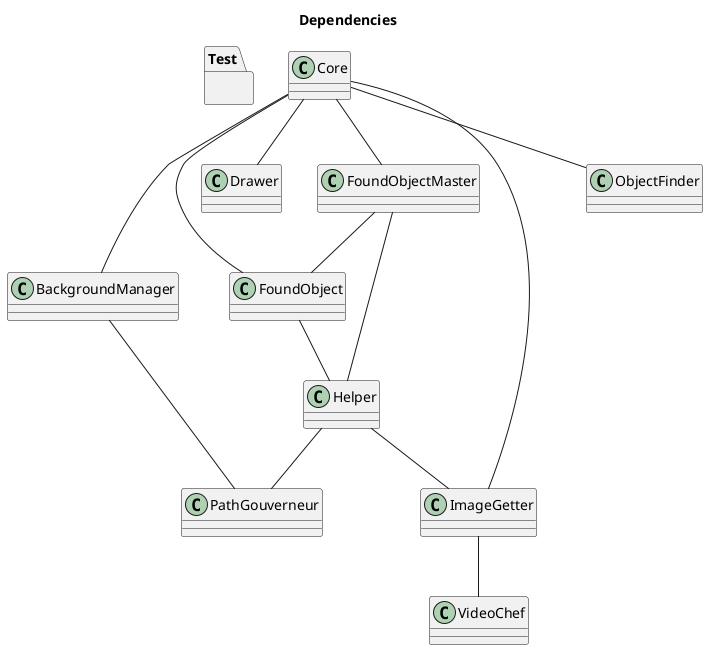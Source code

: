 @startuml swarch
title Dependencies

package Test {
}

class Core
class Helper

class FoundObject
class FoundObjectMaster

class Drawer
class BackgroundManager
class PathGouverneur

class VideoChef
class ImageGetter

class ObjectFinder

Core -- FoundObject
Core -- FoundObjectMaster
Core -- Drawer
Core -- BackgroundManager
Core -- ImageGetter
Core -- ObjectFinder

Helper -- PathGouverneur
Helper -- ImageGetter

FoundObject -- Helper

FoundObjectMaster -- FoundObject
FoundObjectMaster -- Helper

BackgroundManager -- PathGouverneur

ImageGetter -- VideoChef

@enduml